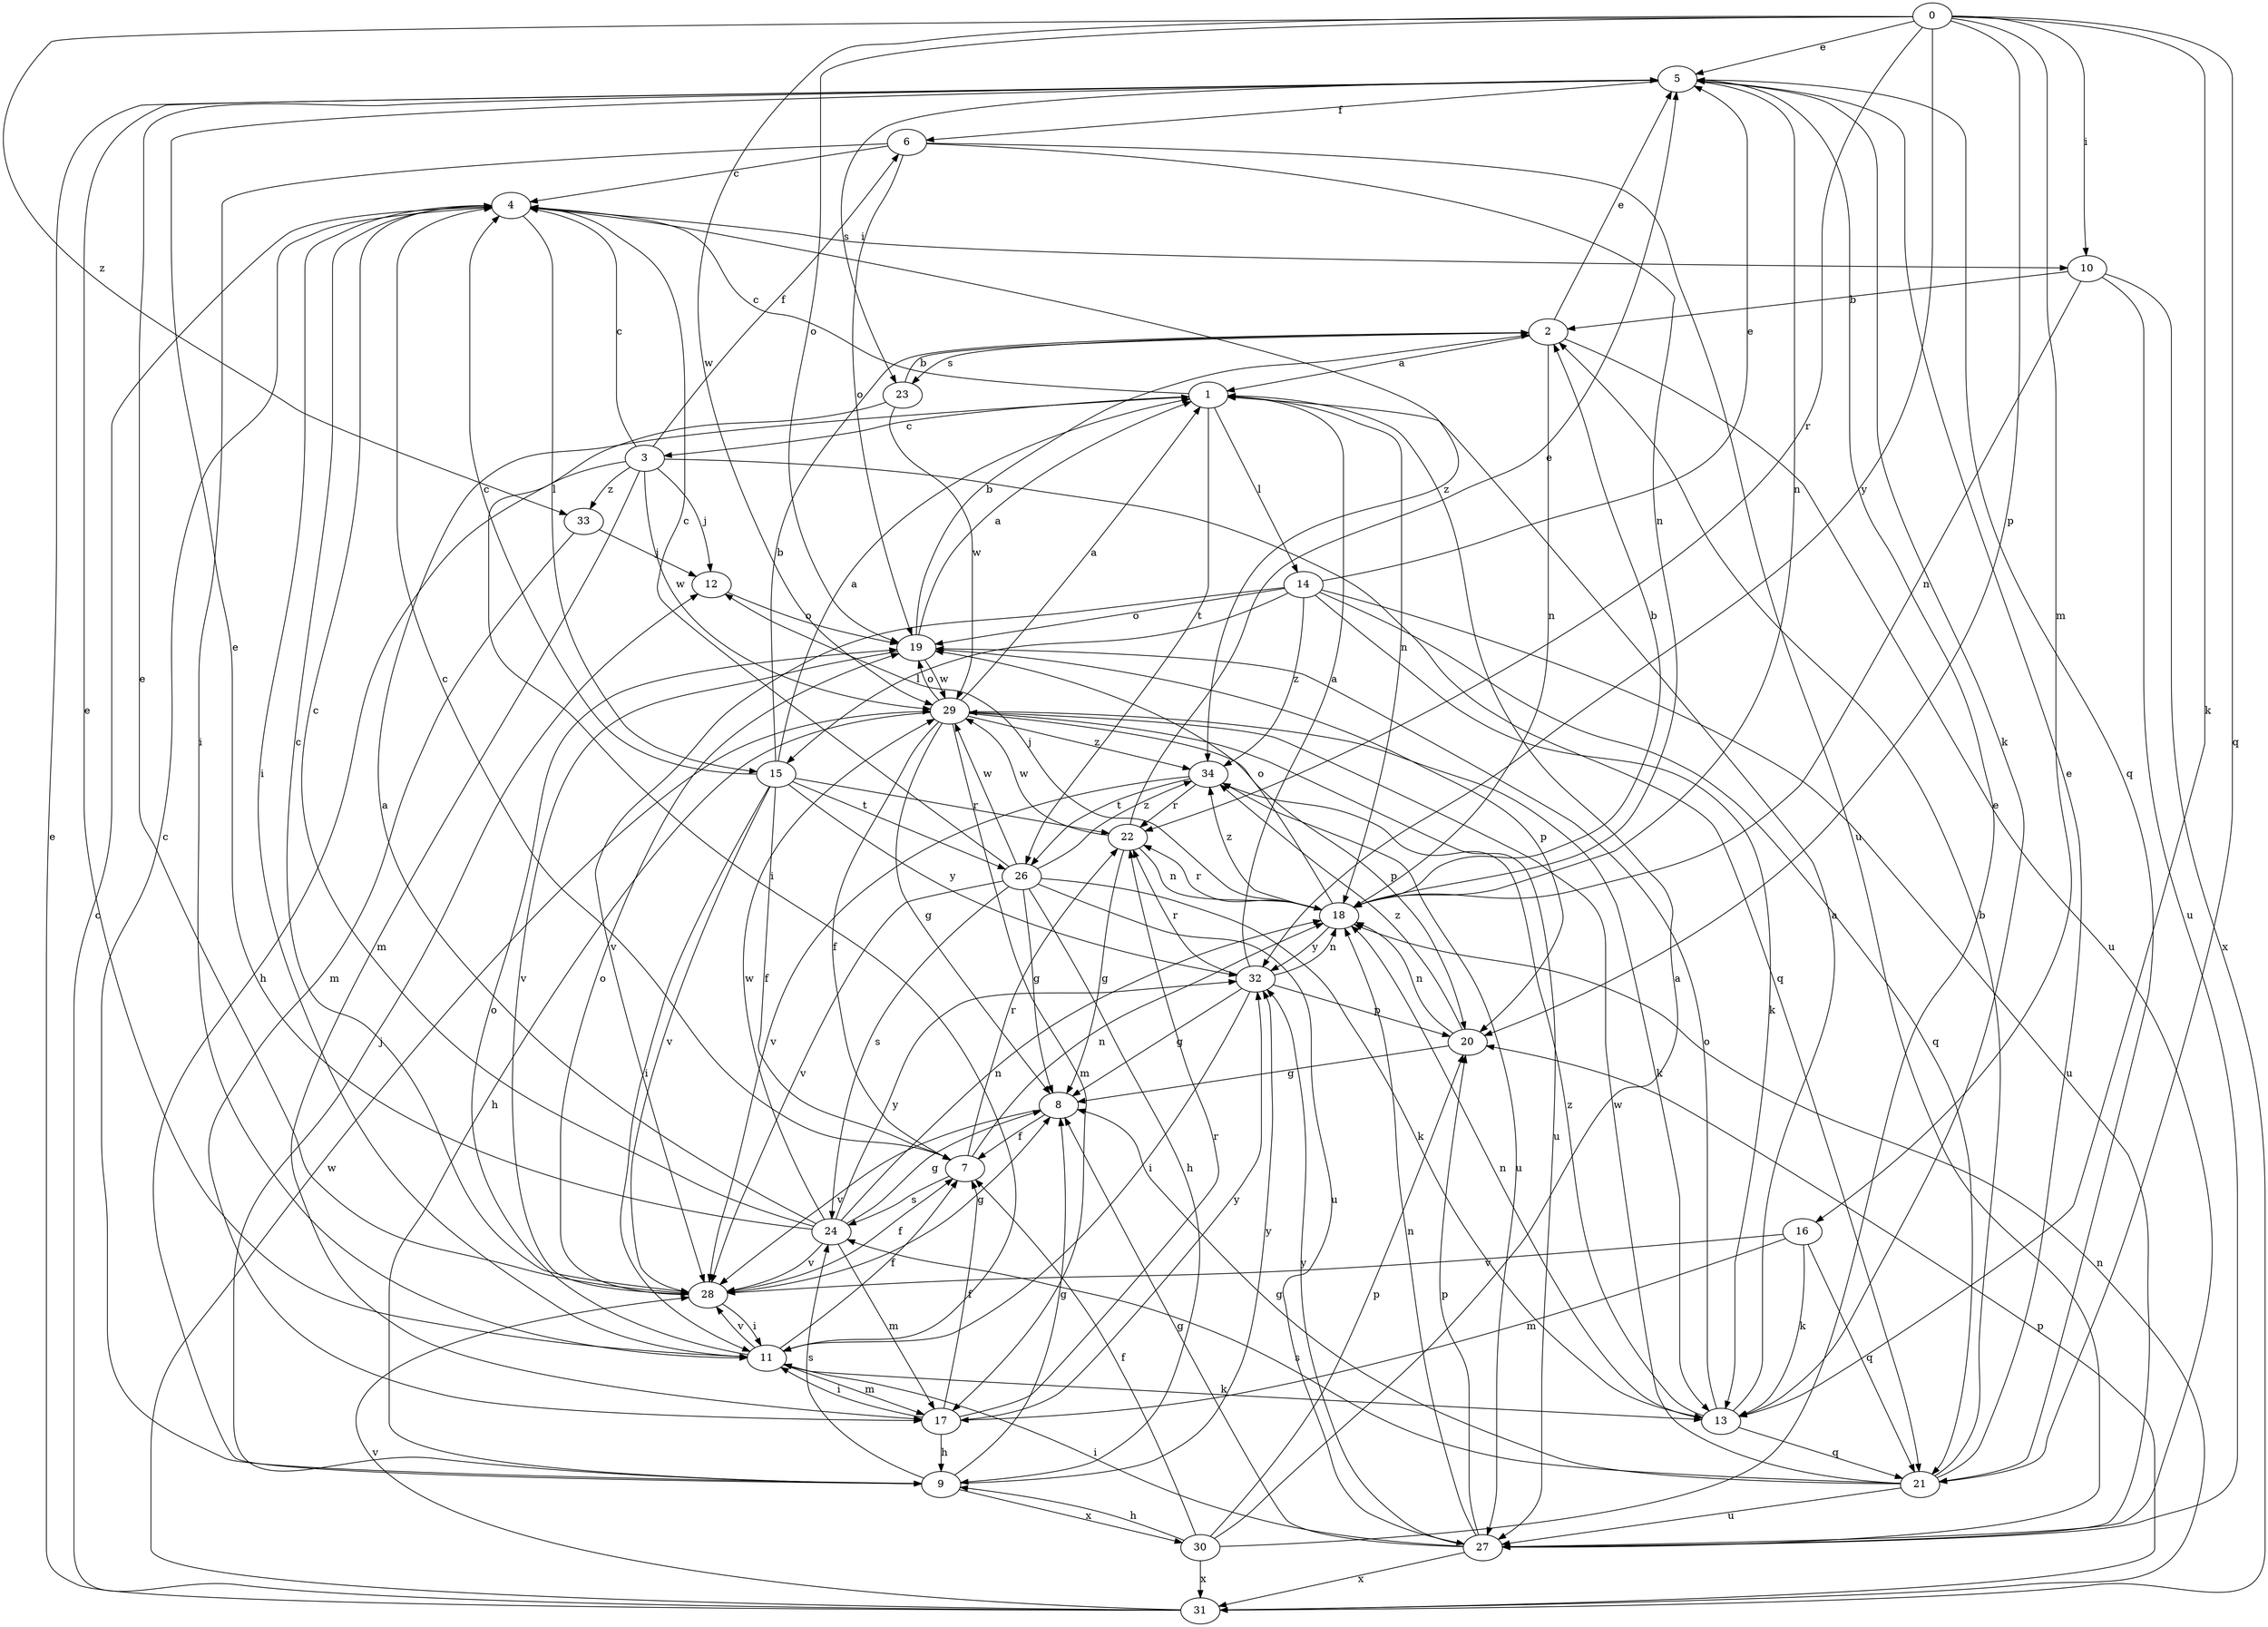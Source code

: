 strict digraph  {
0;
1;
2;
3;
4;
5;
6;
7;
8;
9;
10;
11;
12;
13;
14;
15;
16;
17;
18;
19;
20;
21;
22;
23;
24;
26;
27;
28;
29;
30;
31;
32;
33;
34;
0 -> 5  [label=e];
0 -> 10  [label=i];
0 -> 13  [label=k];
0 -> 16  [label=m];
0 -> 19  [label=o];
0 -> 20  [label=p];
0 -> 21  [label=q];
0 -> 22  [label=r];
0 -> 29  [label=w];
0 -> 32  [label=y];
0 -> 33  [label=z];
1 -> 3  [label=c];
1 -> 4  [label=c];
1 -> 14  [label=l];
1 -> 18  [label=n];
1 -> 26  [label=t];
2 -> 1  [label=a];
2 -> 5  [label=e];
2 -> 18  [label=n];
2 -> 23  [label=s];
2 -> 27  [label=u];
3 -> 4  [label=c];
3 -> 6  [label=f];
3 -> 9  [label=h];
3 -> 12  [label=j];
3 -> 17  [label=m];
3 -> 21  [label=q];
3 -> 29  [label=w];
3 -> 33  [label=z];
4 -> 10  [label=i];
4 -> 11  [label=i];
4 -> 15  [label=l];
4 -> 34  [label=z];
5 -> 6  [label=f];
5 -> 13  [label=k];
5 -> 18  [label=n];
5 -> 21  [label=q];
5 -> 23  [label=s];
6 -> 4  [label=c];
6 -> 11  [label=i];
6 -> 18  [label=n];
6 -> 19  [label=o];
6 -> 27  [label=u];
7 -> 4  [label=c];
7 -> 18  [label=n];
7 -> 22  [label=r];
7 -> 24  [label=s];
8 -> 7  [label=f];
8 -> 28  [label=v];
9 -> 4  [label=c];
9 -> 8  [label=g];
9 -> 12  [label=j];
9 -> 24  [label=s];
9 -> 30  [label=x];
9 -> 32  [label=y];
10 -> 2  [label=b];
10 -> 18  [label=n];
10 -> 27  [label=u];
10 -> 31  [label=x];
11 -> 5  [label=e];
11 -> 7  [label=f];
11 -> 13  [label=k];
11 -> 17  [label=m];
11 -> 19  [label=o];
11 -> 28  [label=v];
12 -> 19  [label=o];
13 -> 1  [label=a];
13 -> 18  [label=n];
13 -> 19  [label=o];
13 -> 21  [label=q];
13 -> 34  [label=z];
14 -> 5  [label=e];
14 -> 13  [label=k];
14 -> 15  [label=l];
14 -> 19  [label=o];
14 -> 21  [label=q];
14 -> 27  [label=u];
14 -> 28  [label=v];
14 -> 34  [label=z];
15 -> 1  [label=a];
15 -> 2  [label=b];
15 -> 4  [label=c];
15 -> 7  [label=f];
15 -> 11  [label=i];
15 -> 22  [label=r];
15 -> 26  [label=t];
15 -> 28  [label=v];
15 -> 32  [label=y];
16 -> 13  [label=k];
16 -> 17  [label=m];
16 -> 21  [label=q];
16 -> 28  [label=v];
17 -> 7  [label=f];
17 -> 9  [label=h];
17 -> 11  [label=i];
17 -> 22  [label=r];
17 -> 32  [label=y];
18 -> 2  [label=b];
18 -> 12  [label=j];
18 -> 19  [label=o];
18 -> 22  [label=r];
18 -> 32  [label=y];
18 -> 34  [label=z];
19 -> 1  [label=a];
19 -> 2  [label=b];
19 -> 20  [label=p];
19 -> 28  [label=v];
19 -> 29  [label=w];
20 -> 8  [label=g];
20 -> 18  [label=n];
20 -> 34  [label=z];
21 -> 2  [label=b];
21 -> 5  [label=e];
21 -> 8  [label=g];
21 -> 24  [label=s];
21 -> 27  [label=u];
21 -> 29  [label=w];
22 -> 5  [label=e];
22 -> 8  [label=g];
22 -> 18  [label=n];
22 -> 29  [label=w];
23 -> 2  [label=b];
23 -> 11  [label=i];
23 -> 29  [label=w];
24 -> 1  [label=a];
24 -> 4  [label=c];
24 -> 5  [label=e];
24 -> 8  [label=g];
24 -> 17  [label=m];
24 -> 18  [label=n];
24 -> 28  [label=v];
24 -> 29  [label=w];
24 -> 32  [label=y];
26 -> 4  [label=c];
26 -> 8  [label=g];
26 -> 9  [label=h];
26 -> 13  [label=k];
26 -> 24  [label=s];
26 -> 27  [label=u];
26 -> 28  [label=v];
26 -> 29  [label=w];
26 -> 34  [label=z];
27 -> 8  [label=g];
27 -> 11  [label=i];
27 -> 18  [label=n];
27 -> 20  [label=p];
27 -> 31  [label=x];
27 -> 32  [label=y];
28 -> 4  [label=c];
28 -> 5  [label=e];
28 -> 7  [label=f];
28 -> 8  [label=g];
28 -> 11  [label=i];
28 -> 19  [label=o];
29 -> 1  [label=a];
29 -> 7  [label=f];
29 -> 8  [label=g];
29 -> 9  [label=h];
29 -> 13  [label=k];
29 -> 17  [label=m];
29 -> 19  [label=o];
29 -> 20  [label=p];
29 -> 27  [label=u];
29 -> 34  [label=z];
30 -> 1  [label=a];
30 -> 5  [label=e];
30 -> 7  [label=f];
30 -> 9  [label=h];
30 -> 20  [label=p];
30 -> 31  [label=x];
31 -> 4  [label=c];
31 -> 5  [label=e];
31 -> 18  [label=n];
31 -> 20  [label=p];
31 -> 28  [label=v];
31 -> 29  [label=w];
32 -> 1  [label=a];
32 -> 8  [label=g];
32 -> 11  [label=i];
32 -> 18  [label=n];
32 -> 20  [label=p];
32 -> 22  [label=r];
33 -> 12  [label=j];
33 -> 17  [label=m];
34 -> 22  [label=r];
34 -> 26  [label=t];
34 -> 27  [label=u];
34 -> 28  [label=v];
}
